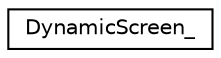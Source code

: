 digraph "Graphical Class Hierarchy"
{
  edge [fontname="Helvetica",fontsize="10",labelfontname="Helvetica",labelfontsize="10"];
  node [fontname="Helvetica",fontsize="10",shape=record];
  rankdir="LR";
  Node0 [label="DynamicScreen_",height=0.2,width=0.4,color="black", fillcolor="white", style="filled",URL="$structDynamicScreen__.html"];
}
